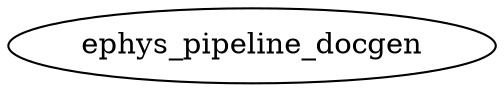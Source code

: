 /* Created by mdot for Matlab */
digraph m2html {

  ephys_pipeline_docgen [URL="ephys_pipeline_docgen.html"];
}